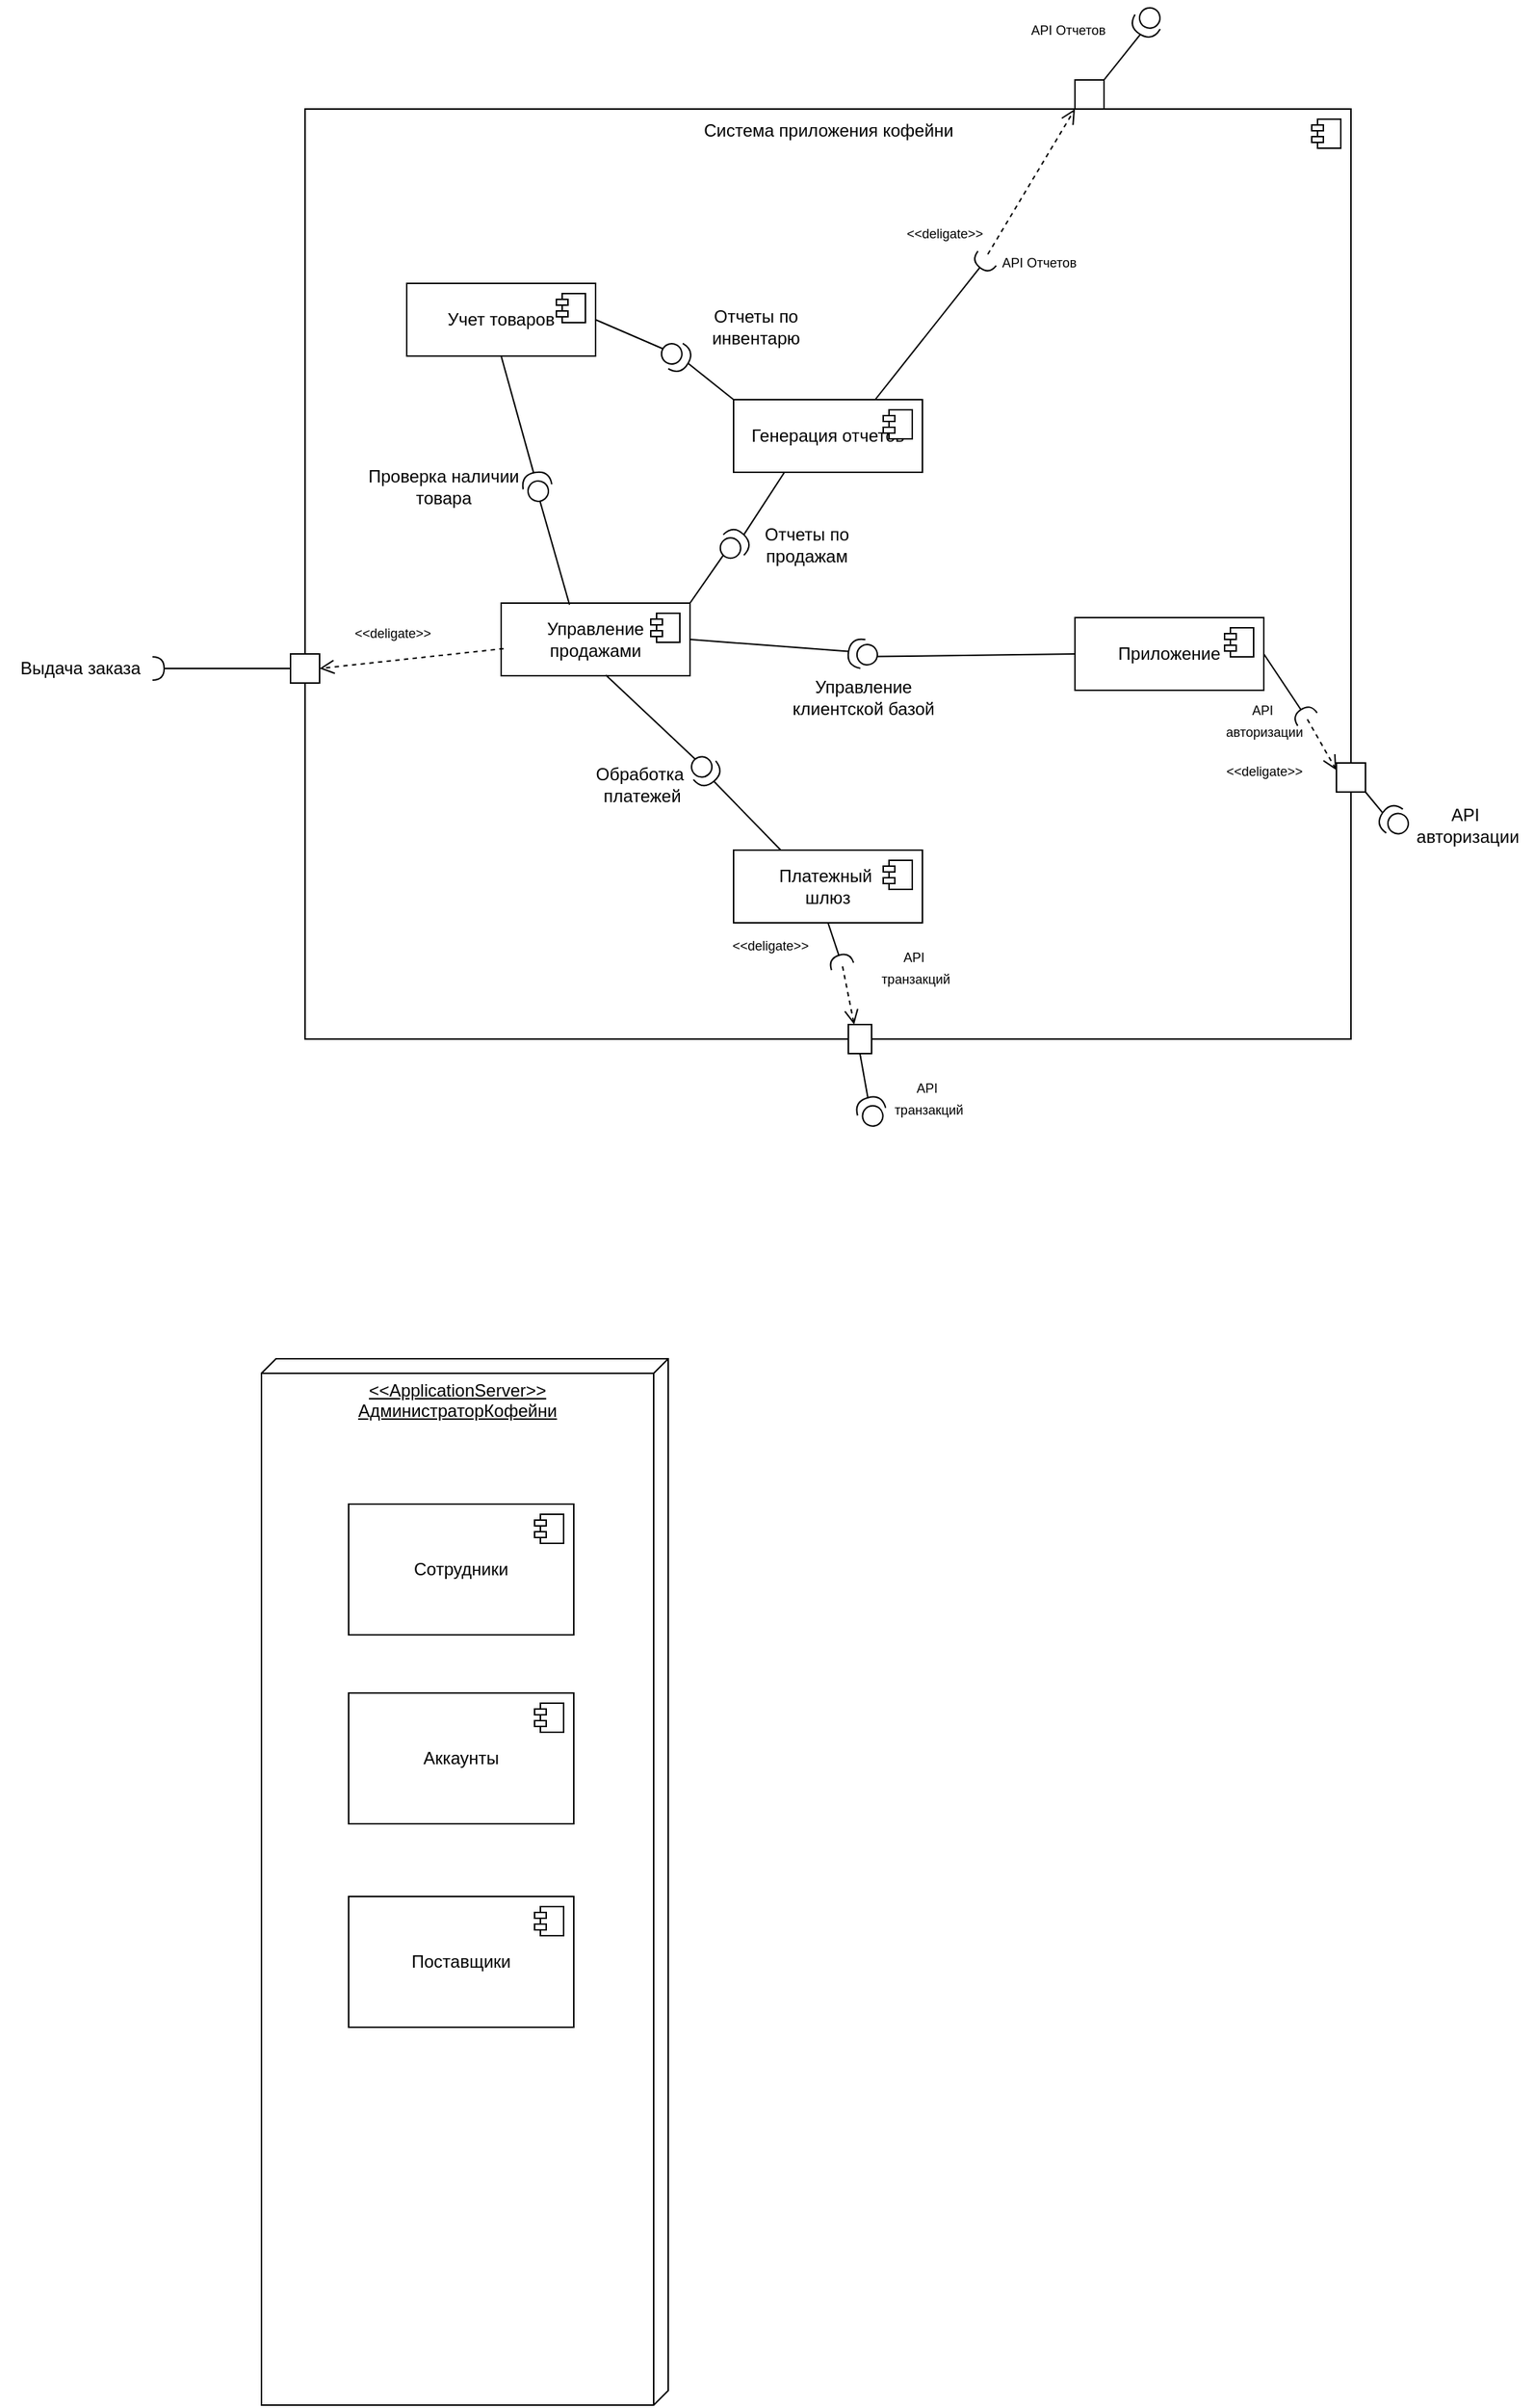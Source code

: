<mxfile version="27.0.9">
  <diagram name="Страница — 1" id="q8ZDGUzupagNcR0ijYZk">
    <mxGraphModel dx="1214" dy="1816" grid="1" gridSize="10" guides="1" tooltips="1" connect="1" arrows="1" fold="1" page="1" pageScale="1" pageWidth="827" pageHeight="1169" math="0" shadow="0">
      <root>
        <mxCell id="0" />
        <mxCell id="1" parent="0" />
        <mxCell id="isBvtHBVdiavnymILCRP-2" value="&lt;div style=&quot;line-height: 140%;&quot;&gt;&lt;br&gt;&lt;/div&gt;" style="html=1;dropTarget=0;whiteSpace=wrap;" vertex="1" parent="1">
          <mxGeometry x="40" y="50" width="720" height="640" as="geometry" />
        </mxCell>
        <mxCell id="isBvtHBVdiavnymILCRP-3" value="" style="shape=module;jettyWidth=8;jettyHeight=4;" vertex="1" parent="isBvtHBVdiavnymILCRP-2">
          <mxGeometry x="1" width="20" height="20" relative="1" as="geometry">
            <mxPoint x="-27" y="7" as="offset" />
          </mxGeometry>
        </mxCell>
        <mxCell id="isBvtHBVdiavnymILCRP-4" value="Система приложения кофейни" style="text;html=1;align=center;verticalAlign=middle;resizable=0;points=[];autosize=1;strokeColor=none;fillColor=none;" vertex="1" parent="1">
          <mxGeometry x="300" y="50" width="200" height="30" as="geometry" />
        </mxCell>
        <mxCell id="isBvtHBVdiavnymILCRP-5" value="Учет товаров" style="html=1;dropTarget=0;whiteSpace=wrap;" vertex="1" parent="1">
          <mxGeometry x="110" y="170" width="130" height="50" as="geometry" />
        </mxCell>
        <mxCell id="isBvtHBVdiavnymILCRP-6" value="" style="shape=module;jettyWidth=8;jettyHeight=4;" vertex="1" parent="isBvtHBVdiavnymILCRP-5">
          <mxGeometry x="1" width="20" height="20" relative="1" as="geometry">
            <mxPoint x="-27" y="7" as="offset" />
          </mxGeometry>
        </mxCell>
        <mxCell id="isBvtHBVdiavnymILCRP-7" value="Приложение" style="html=1;dropTarget=0;whiteSpace=wrap;" vertex="1" parent="1">
          <mxGeometry x="570" y="400" width="130" height="50" as="geometry" />
        </mxCell>
        <mxCell id="isBvtHBVdiavnymILCRP-8" value="" style="shape=module;jettyWidth=8;jettyHeight=4;" vertex="1" parent="isBvtHBVdiavnymILCRP-7">
          <mxGeometry x="1" width="20" height="20" relative="1" as="geometry">
            <mxPoint x="-27" y="7" as="offset" />
          </mxGeometry>
        </mxCell>
        <mxCell id="isBvtHBVdiavnymILCRP-9" value="" style="rounded=0;orthogonalLoop=1;jettySize=auto;html=1;endArrow=halfCircle;endFill=0;endSize=6;strokeWidth=1;sketch=0;fontSize=12;curved=1;exitX=1;exitY=0.5;exitDx=0;exitDy=0;" edge="1" parent="1" source="isBvtHBVdiavnymILCRP-7">
          <mxGeometry relative="1" as="geometry">
            <mxPoint x="735" y="505" as="sourcePoint" />
            <mxPoint x="730" y="470" as="targetPoint" />
          </mxGeometry>
        </mxCell>
        <mxCell id="isBvtHBVdiavnymILCRP-10" value="" style="ellipse;whiteSpace=wrap;html=1;align=center;aspect=fixed;fillColor=none;strokeColor=none;resizable=0;perimeter=centerPerimeter;rotatable=0;allowArrows=0;points=[];outlineConnect=1;" vertex="1" parent="1">
          <mxGeometry x="710" y="500" width="10" height="10" as="geometry" />
        </mxCell>
        <mxCell id="isBvtHBVdiavnymILCRP-11" value="" style="rounded=0;whiteSpace=wrap;html=1;" vertex="1" parent="1">
          <mxGeometry x="750" y="500" width="20" height="20" as="geometry" />
        </mxCell>
        <mxCell id="isBvtHBVdiavnymILCRP-12" value="" style="html=1;verticalAlign=bottom;endArrow=open;dashed=1;endSize=8;curved=0;rounded=0;entryX=0;entryY=0.25;entryDx=0;entryDy=0;" edge="1" parent="1" target="isBvtHBVdiavnymILCRP-11">
          <mxGeometry relative="1" as="geometry">
            <mxPoint x="730" y="470" as="sourcePoint" />
            <mxPoint x="560" y="340" as="targetPoint" />
          </mxGeometry>
        </mxCell>
        <mxCell id="isBvtHBVdiavnymILCRP-13" value="" style="shape=providedRequiredInterface;html=1;verticalLabelPosition=bottom;sketch=0;rotation=-145;" vertex="1" parent="1">
          <mxGeometry x="780" y="530" width="20" height="20" as="geometry" />
        </mxCell>
        <mxCell id="isBvtHBVdiavnymILCRP-16" value="" style="endArrow=none;html=1;rounded=0;entryX=1;entryY=1;entryDx=0;entryDy=0;exitX=1;exitY=0.5;exitDx=0;exitDy=0;exitPerimeter=0;" edge="1" parent="1" source="isBvtHBVdiavnymILCRP-13" target="isBvtHBVdiavnymILCRP-11">
          <mxGeometry width="50" height="50" relative="1" as="geometry">
            <mxPoint x="570" y="360" as="sourcePoint" />
            <mxPoint x="620" y="310" as="targetPoint" />
          </mxGeometry>
        </mxCell>
        <mxCell id="isBvtHBVdiavnymILCRP-17" value="API&amp;nbsp;&lt;div&gt;авторизации&lt;/div&gt;" style="text;html=1;align=center;verticalAlign=middle;resizable=0;points=[];autosize=1;strokeColor=none;fillColor=none;" vertex="1" parent="1">
          <mxGeometry x="795" y="523" width="90" height="40" as="geometry" />
        </mxCell>
        <mxCell id="isBvtHBVdiavnymILCRP-18" value="&lt;font style=&quot;font-size: 9px;&quot;&gt;API&amp;nbsp;&lt;/font&gt;&lt;div&gt;&lt;font style=&quot;font-size: 9px;&quot;&gt;авторизации&lt;/font&gt;&lt;/div&gt;" style="text;html=1;align=center;verticalAlign=middle;resizable=0;points=[];autosize=1;strokeColor=none;fillColor=none;" vertex="1" parent="1">
          <mxGeometry x="660" y="450" width="80" height="40" as="geometry" />
        </mxCell>
        <mxCell id="isBvtHBVdiavnymILCRP-19" value="&lt;font style=&quot;font-size: 9px;&quot;&gt;&amp;lt;&amp;lt;deligate&amp;gt;&amp;gt;&lt;/font&gt;" style="text;html=1;align=center;verticalAlign=middle;resizable=0;points=[];autosize=1;strokeColor=none;fillColor=none;" vertex="1" parent="1">
          <mxGeometry x="660" y="490" width="80" height="30" as="geometry" />
        </mxCell>
        <mxCell id="isBvtHBVdiavnymILCRP-20" value="Управление продажами" style="html=1;dropTarget=0;whiteSpace=wrap;" vertex="1" parent="1">
          <mxGeometry x="175" y="390" width="130" height="50" as="geometry" />
        </mxCell>
        <mxCell id="isBvtHBVdiavnymILCRP-21" value="" style="shape=module;jettyWidth=8;jettyHeight=4;" vertex="1" parent="isBvtHBVdiavnymILCRP-20">
          <mxGeometry x="1" width="20" height="20" relative="1" as="geometry">
            <mxPoint x="-27" y="7" as="offset" />
          </mxGeometry>
        </mxCell>
        <mxCell id="isBvtHBVdiavnymILCRP-22" value="" style="shape=providedRequiredInterface;html=1;verticalLabelPosition=bottom;sketch=0;rotation=-170;" vertex="1" parent="1">
          <mxGeometry x="413.997" y="414.997" width="20" height="20" as="geometry" />
        </mxCell>
        <mxCell id="isBvtHBVdiavnymILCRP-23" value="" style="endArrow=none;html=1;rounded=0;entryX=0;entryY=0.5;entryDx=0;entryDy=0;exitX=0;exitY=0.5;exitDx=0;exitDy=0;entryPerimeter=0;" edge="1" parent="1" source="isBvtHBVdiavnymILCRP-7" target="isBvtHBVdiavnymILCRP-22">
          <mxGeometry width="50" height="50" relative="1" as="geometry">
            <mxPoint x="532" y="564" as="sourcePoint" />
            <mxPoint x="520" y="550" as="targetPoint" />
          </mxGeometry>
        </mxCell>
        <mxCell id="isBvtHBVdiavnymILCRP-24" value="" style="endArrow=none;html=1;rounded=0;entryX=1;entryY=0.5;entryDx=0;entryDy=0;exitX=1;exitY=0.5;exitDx=0;exitDy=0;exitPerimeter=0;" edge="1" parent="1" source="isBvtHBVdiavnymILCRP-22" target="isBvtHBVdiavnymILCRP-20">
          <mxGeometry width="50" height="50" relative="1" as="geometry">
            <mxPoint x="596" y="480" as="sourcePoint" />
            <mxPoint x="460" y="482" as="targetPoint" />
          </mxGeometry>
        </mxCell>
        <mxCell id="isBvtHBVdiavnymILCRP-25" value="Управление &lt;br&gt;клиентской базой" style="text;html=1;align=center;verticalAlign=middle;resizable=0;points=[];autosize=1;strokeColor=none;fillColor=none;" vertex="1" parent="1">
          <mxGeometry x="364" y="435" width="120" height="40" as="geometry" />
        </mxCell>
        <mxCell id="isBvtHBVdiavnymILCRP-26" value="Платежный&amp;nbsp;&lt;div&gt;шлюз&lt;/div&gt;" style="html=1;dropTarget=0;whiteSpace=wrap;" vertex="1" parent="1">
          <mxGeometry x="335" y="560" width="130" height="50" as="geometry" />
        </mxCell>
        <mxCell id="isBvtHBVdiavnymILCRP-27" value="" style="shape=module;jettyWidth=8;jettyHeight=4;" vertex="1" parent="isBvtHBVdiavnymILCRP-26">
          <mxGeometry x="1" width="20" height="20" relative="1" as="geometry">
            <mxPoint x="-27" y="7" as="offset" />
          </mxGeometry>
        </mxCell>
        <mxCell id="isBvtHBVdiavnymILCRP-28" value="" style="shape=providedRequiredInterface;html=1;verticalLabelPosition=bottom;sketch=0;rotation=50;" vertex="1" parent="1">
          <mxGeometry x="304.997" y="494.997" width="20" height="20" as="geometry" />
        </mxCell>
        <mxCell id="isBvtHBVdiavnymILCRP-30" value="" style="endArrow=none;html=1;rounded=0;entryX=0.554;entryY=0.99;entryDx=0;entryDy=0;exitX=0;exitY=0.5;exitDx=0;exitDy=0;exitPerimeter=0;entryPerimeter=0;" edge="1" parent="1" source="isBvtHBVdiavnymILCRP-28" target="isBvtHBVdiavnymILCRP-20">
          <mxGeometry width="50" height="50" relative="1" as="geometry">
            <mxPoint x="489" y="508" as="sourcePoint" />
            <mxPoint x="380" y="500" as="targetPoint" />
          </mxGeometry>
        </mxCell>
        <mxCell id="isBvtHBVdiavnymILCRP-31" value="" style="endArrow=none;html=1;rounded=0;entryX=1;entryY=0.5;entryDx=0;entryDy=0;exitX=0.25;exitY=0;exitDx=0;exitDy=0;entryPerimeter=0;" edge="1" parent="1" source="isBvtHBVdiavnymILCRP-26" target="isBvtHBVdiavnymILCRP-28">
          <mxGeometry width="50" height="50" relative="1" as="geometry">
            <mxPoint x="462" y="577" as="sourcePoint" />
            <mxPoint x="400" y="520" as="targetPoint" />
          </mxGeometry>
        </mxCell>
        <mxCell id="isBvtHBVdiavnymILCRP-32" value="Обработка&lt;br&gt;&amp;nbsp;платежей" style="text;html=1;align=center;verticalAlign=middle;resizable=0;points=[];autosize=1;strokeColor=none;fillColor=none;" vertex="1" parent="1">
          <mxGeometry x="230" y="495" width="80" height="40" as="geometry" />
        </mxCell>
        <mxCell id="isBvtHBVdiavnymILCRP-33" value="" style="shape=providedRequiredInterface;html=1;verticalLabelPosition=bottom;sketch=0;rotation=-100;" vertex="1" parent="1">
          <mxGeometry x="189.998" y="299.998" width="20" height="20" as="geometry" />
        </mxCell>
        <mxCell id="isBvtHBVdiavnymILCRP-34" value="" style="endArrow=none;html=1;rounded=0;entryX=0.5;entryY=1;entryDx=0;entryDy=0;" edge="1" parent="1" source="isBvtHBVdiavnymILCRP-33" target="isBvtHBVdiavnymILCRP-5">
          <mxGeometry width="50" height="50" relative="1" as="geometry">
            <mxPoint x="842" y="337" as="sourcePoint" />
            <mxPoint x="780" y="280" as="targetPoint" />
          </mxGeometry>
        </mxCell>
        <mxCell id="isBvtHBVdiavnymILCRP-35" value="" style="endArrow=none;html=1;rounded=0;entryX=0;entryY=0.5;entryDx=0;entryDy=0;entryPerimeter=0;exitX=0.362;exitY=0.023;exitDx=0;exitDy=0;exitPerimeter=0;" edge="1" parent="1" source="isBvtHBVdiavnymILCRP-20" target="isBvtHBVdiavnymILCRP-33">
          <mxGeometry width="50" height="50" relative="1" as="geometry">
            <mxPoint x="272" y="370" as="sourcePoint" />
            <mxPoint x="250" y="290" as="targetPoint" />
          </mxGeometry>
        </mxCell>
        <mxCell id="isBvtHBVdiavnymILCRP-36" value="Проверка наличии&lt;br&gt;товара" style="text;html=1;align=center;verticalAlign=middle;resizable=0;points=[];autosize=1;strokeColor=none;fillColor=none;" vertex="1" parent="1">
          <mxGeometry x="70" y="290" width="130" height="40" as="geometry" />
        </mxCell>
        <mxCell id="isBvtHBVdiavnymILCRP-37" value="Генерация отчетов" style="html=1;dropTarget=0;whiteSpace=wrap;" vertex="1" parent="1">
          <mxGeometry x="335" y="250" width="130" height="50" as="geometry" />
        </mxCell>
        <mxCell id="isBvtHBVdiavnymILCRP-38" value="" style="shape=module;jettyWidth=8;jettyHeight=4;" vertex="1" parent="isBvtHBVdiavnymILCRP-37">
          <mxGeometry x="1" width="20" height="20" relative="1" as="geometry">
            <mxPoint x="-27" y="7" as="offset" />
          </mxGeometry>
        </mxCell>
        <mxCell id="isBvtHBVdiavnymILCRP-39" value="" style="shape=providedRequiredInterface;html=1;verticalLabelPosition=bottom;sketch=0;rotation=30;" vertex="1" parent="1">
          <mxGeometry x="285.005" y="210.005" width="20" height="20" as="geometry" />
        </mxCell>
        <mxCell id="isBvtHBVdiavnymILCRP-40" value="" style="endArrow=none;html=1;rounded=0;entryX=1;entryY=0.5;entryDx=0;entryDy=0;exitX=0;exitY=0.5;exitDx=0;exitDy=0;exitPerimeter=0;" edge="1" parent="1" source="isBvtHBVdiavnymILCRP-39" target="isBvtHBVdiavnymILCRP-5">
          <mxGeometry width="50" height="50" relative="1" as="geometry">
            <mxPoint x="202" y="340" as="sourcePoint" />
            <mxPoint x="180" y="260" as="targetPoint" />
          </mxGeometry>
        </mxCell>
        <mxCell id="isBvtHBVdiavnymILCRP-41" value="" style="endArrow=none;html=1;rounded=0;entryX=0;entryY=0;entryDx=0;entryDy=0;exitX=1;exitY=0.5;exitDx=0;exitDy=0;exitPerimeter=0;" edge="1" parent="1" source="isBvtHBVdiavnymILCRP-39" target="isBvtHBVdiavnymILCRP-37">
          <mxGeometry width="50" height="50" relative="1" as="geometry">
            <mxPoint x="310" y="230" as="sourcePoint" />
            <mxPoint x="260" y="200" as="targetPoint" />
          </mxGeometry>
        </mxCell>
        <mxCell id="isBvtHBVdiavnymILCRP-42" value="Отчеты по &lt;br&gt;инвентарю" style="text;html=1;align=center;verticalAlign=middle;resizable=0;points=[];autosize=1;strokeColor=none;fillColor=none;" vertex="1" parent="1">
          <mxGeometry x="310" y="180" width="80" height="40" as="geometry" />
        </mxCell>
        <mxCell id="isBvtHBVdiavnymILCRP-43" value="" style="rounded=0;orthogonalLoop=1;jettySize=auto;html=1;endArrow=halfCircle;endFill=0;endSize=6;strokeWidth=1;sketch=0;fontSize=12;curved=1;exitX=0.75;exitY=0;exitDx=0;exitDy=0;entryX=-0.007;entryY=0.428;entryDx=0;entryDy=0;entryPerimeter=0;" edge="1" target="isBvtHBVdiavnymILCRP-45" parent="1" source="isBvtHBVdiavnymILCRP-37">
          <mxGeometry relative="1" as="geometry">
            <mxPoint x="585" y="165" as="sourcePoint" />
            <mxPoint x="460" y="220" as="targetPoint" />
          </mxGeometry>
        </mxCell>
        <mxCell id="isBvtHBVdiavnymILCRP-44" value="" style="ellipse;whiteSpace=wrap;html=1;align=center;aspect=fixed;fillColor=none;strokeColor=none;resizable=0;perimeter=centerPerimeter;rotatable=0;allowArrows=0;points=[];outlineConnect=1;" vertex="1" parent="1">
          <mxGeometry x="560" y="160" width="10" height="10" as="geometry" />
        </mxCell>
        <mxCell id="isBvtHBVdiavnymILCRP-45" value="&lt;font style=&quot;font-size: 9px;&quot;&gt;API Отчетов&lt;/font&gt;" style="text;html=1;align=center;verticalAlign=middle;resizable=0;points=[];autosize=1;strokeColor=none;fillColor=none;" vertex="1" parent="1">
          <mxGeometry x="510" y="140" width="70" height="30" as="geometry" />
        </mxCell>
        <mxCell id="isBvtHBVdiavnymILCRP-46" value="" style="rounded=0;whiteSpace=wrap;html=1;" vertex="1" parent="1">
          <mxGeometry x="570" y="30" width="20" height="20" as="geometry" />
        </mxCell>
        <mxCell id="isBvtHBVdiavnymILCRP-48" value="&lt;font style=&quot;font-size: 9px;&quot;&gt;&amp;lt;&amp;lt;deligate&amp;gt;&amp;gt;&lt;/font&gt;" style="text;html=1;align=center;verticalAlign=middle;resizable=0;points=[];autosize=1;strokeColor=none;fillColor=none;" vertex="1" parent="1">
          <mxGeometry x="440" y="120" width="80" height="30" as="geometry" />
        </mxCell>
        <mxCell id="isBvtHBVdiavnymILCRP-49" value="" style="html=1;verticalAlign=bottom;endArrow=open;dashed=1;endSize=8;curved=0;rounded=0;exitX=0.875;exitY=1;exitDx=0;exitDy=0;exitPerimeter=0;" edge="1" parent="1" source="isBvtHBVdiavnymILCRP-48">
          <mxGeometry relative="1" as="geometry">
            <mxPoint x="510" y="160" as="sourcePoint" />
            <mxPoint x="570" y="50" as="targetPoint" />
          </mxGeometry>
        </mxCell>
        <mxCell id="isBvtHBVdiavnymILCRP-51" value="" style="shape=providedRequiredInterface;html=1;verticalLabelPosition=bottom;sketch=0;rotation=120;" vertex="1" parent="1">
          <mxGeometry x="609.997" y="-20.003" width="20" height="20" as="geometry" />
        </mxCell>
        <mxCell id="isBvtHBVdiavnymILCRP-52" value="" style="endArrow=none;html=1;rounded=0;entryX=1;entryY=0.5;entryDx=0;entryDy=0;exitX=1;exitY=0;exitDx=0;exitDy=0;entryPerimeter=0;" edge="1" parent="1" source="isBvtHBVdiavnymILCRP-46" target="isBvtHBVdiavnymILCRP-51">
          <mxGeometry width="50" height="50" relative="1" as="geometry">
            <mxPoint x="310" y="230" as="sourcePoint" />
            <mxPoint x="341" y="255" as="targetPoint" />
          </mxGeometry>
        </mxCell>
        <mxCell id="isBvtHBVdiavnymILCRP-53" value="&lt;font style=&quot;font-size: 9px;&quot;&gt;API Отчетов&lt;/font&gt;" style="text;html=1;align=center;verticalAlign=middle;resizable=0;points=[];autosize=1;strokeColor=none;fillColor=none;" vertex="1" parent="1">
          <mxGeometry x="530" y="-20" width="70" height="30" as="geometry" />
        </mxCell>
        <mxCell id="isBvtHBVdiavnymILCRP-54" value="" style="shape=providedRequiredInterface;html=1;verticalLabelPosition=bottom;sketch=0;rotation=-45;" vertex="1" parent="1">
          <mxGeometry x="324.995" y="340.005" width="20" height="20" as="geometry" />
        </mxCell>
        <mxCell id="isBvtHBVdiavnymILCRP-55" value="" style="endArrow=none;html=1;rounded=0;entryX=0;entryY=0.5;entryDx=0;entryDy=0;entryPerimeter=0;exitX=1;exitY=0;exitDx=0;exitDy=0;" edge="1" parent="1" source="isBvtHBVdiavnymILCRP-20" target="isBvtHBVdiavnymILCRP-54">
          <mxGeometry width="50" height="50" relative="1" as="geometry">
            <mxPoint x="230" y="421" as="sourcePoint" />
            <mxPoint x="210" y="350" as="targetPoint" />
          </mxGeometry>
        </mxCell>
        <mxCell id="isBvtHBVdiavnymILCRP-57" value="" style="endArrow=none;html=1;rounded=0;entryX=1;entryY=0.5;entryDx=0;entryDy=0;entryPerimeter=0;" edge="1" parent="1" target="isBvtHBVdiavnymILCRP-54">
          <mxGeometry width="50" height="50" relative="1" as="geometry">
            <mxPoint x="370" y="300" as="sourcePoint" />
            <mxPoint x="333" y="370" as="targetPoint" />
          </mxGeometry>
        </mxCell>
        <mxCell id="isBvtHBVdiavnymILCRP-58" value="Отчеты по&lt;br&gt;продажам" style="text;html=1;align=center;verticalAlign=middle;resizable=0;points=[];autosize=1;strokeColor=none;fillColor=none;" vertex="1" parent="1">
          <mxGeometry x="344.99" y="330" width="80" height="40" as="geometry" />
        </mxCell>
        <mxCell id="isBvtHBVdiavnymILCRP-59" value="" style="ellipse;whiteSpace=wrap;html=1;align=center;aspect=fixed;fillColor=none;strokeColor=none;resizable=0;perimeter=centerPerimeter;rotatable=0;allowArrows=0;points=[];outlineConnect=1;" vertex="1" parent="1">
          <mxGeometry x="-120" y="480.003" width="10" height="10" as="geometry" />
        </mxCell>
        <mxCell id="isBvtHBVdiavnymILCRP-61" value="" style="rounded=0;whiteSpace=wrap;html=1;" vertex="1" parent="1">
          <mxGeometry x="30" y="425.003" width="20" height="20" as="geometry" />
        </mxCell>
        <mxCell id="isBvtHBVdiavnymILCRP-62" value="" style="html=1;verticalAlign=bottom;endArrow=open;dashed=1;endSize=8;curved=0;rounded=0;exitX=0.013;exitY=0.627;exitDx=0;exitDy=0;exitPerimeter=0;entryX=1;entryY=0.5;entryDx=0;entryDy=0;" edge="1" parent="1" source="isBvtHBVdiavnymILCRP-20" target="isBvtHBVdiavnymILCRP-61">
          <mxGeometry relative="1" as="geometry">
            <mxPoint x="-170" y="470.003" as="sourcePoint" />
            <mxPoint x="-110" y="370.003" as="targetPoint" />
          </mxGeometry>
        </mxCell>
        <mxCell id="isBvtHBVdiavnymILCRP-66" value="" style="rounded=0;orthogonalLoop=1;jettySize=auto;html=1;endArrow=halfCircle;endFill=0;endSize=6;strokeWidth=1;sketch=0;fontSize=12;curved=1;exitX=0;exitY=0.5;exitDx=0;exitDy=0;" edge="1" target="isBvtHBVdiavnymILCRP-67" parent="1" source="isBvtHBVdiavnymILCRP-61">
          <mxGeometry relative="1" as="geometry">
            <mxPoint x="-10" y="435" as="sourcePoint" />
          </mxGeometry>
        </mxCell>
        <mxCell id="isBvtHBVdiavnymILCRP-67" value="" style="ellipse;whiteSpace=wrap;html=1;align=center;aspect=fixed;fillColor=none;strokeColor=none;resizable=0;perimeter=centerPerimeter;rotatable=0;allowArrows=0;points=[];outlineConnect=1;" vertex="1" parent="1">
          <mxGeometry x="-70" y="430" width="10" height="10" as="geometry" />
        </mxCell>
        <mxCell id="isBvtHBVdiavnymILCRP-68" value="&lt;font style=&quot;font-size: 9px;&quot;&gt;&amp;lt;&amp;lt;deligate&amp;gt;&amp;gt;&lt;/font&gt;" style="text;html=1;align=center;verticalAlign=middle;resizable=0;points=[];autosize=1;strokeColor=none;fillColor=none;" vertex="1" parent="1">
          <mxGeometry x="60" y="395" width="80" height="30" as="geometry" />
        </mxCell>
        <mxCell id="isBvtHBVdiavnymILCRP-69" value="Выдача заказа" style="text;html=1;align=center;verticalAlign=middle;resizable=0;points=[];autosize=1;strokeColor=none;fillColor=none;" vertex="1" parent="1">
          <mxGeometry x="-170" y="420" width="110" height="30" as="geometry" />
        </mxCell>
        <mxCell id="isBvtHBVdiavnymILCRP-71" value="" style="rounded=0;orthogonalLoop=1;jettySize=auto;html=1;endArrow=halfCircle;endFill=0;endSize=6;strokeWidth=1;sketch=0;fontSize=12;curved=1;exitX=0.5;exitY=1;exitDx=0;exitDy=0;" edge="1" parent="1" source="isBvtHBVdiavnymILCRP-26">
          <mxGeometry relative="1" as="geometry">
            <mxPoint x="399" y="640" as="sourcePoint" />
            <mxPoint x="410" y="640" as="targetPoint" />
          </mxGeometry>
        </mxCell>
        <mxCell id="isBvtHBVdiavnymILCRP-72" value="" style="ellipse;whiteSpace=wrap;html=1;align=center;aspect=fixed;fillColor=none;strokeColor=none;resizable=0;perimeter=centerPerimeter;rotatable=0;allowArrows=0;points=[];outlineConnect=1;" vertex="1" parent="1">
          <mxGeometry x="490" y="833" width="10" height="10" as="geometry" />
        </mxCell>
        <mxCell id="isBvtHBVdiavnymILCRP-73" value="" style="rounded=0;whiteSpace=wrap;html=1;" vertex="1" parent="1">
          <mxGeometry x="414" y="680" width="16" height="20" as="geometry" />
        </mxCell>
        <mxCell id="isBvtHBVdiavnymILCRP-74" value="" style="html=1;verticalAlign=bottom;endArrow=open;dashed=1;endSize=8;curved=0;rounded=0;entryX=0.25;entryY=0;entryDx=0;entryDy=0;" edge="1" parent="1" target="isBvtHBVdiavnymILCRP-73">
          <mxGeometry relative="1" as="geometry">
            <mxPoint x="410" y="640" as="sourcePoint" />
            <mxPoint x="340" y="673" as="targetPoint" />
          </mxGeometry>
        </mxCell>
        <mxCell id="isBvtHBVdiavnymILCRP-75" value="" style="shape=providedRequiredInterface;html=1;verticalLabelPosition=bottom;sketch=0;rotation=-105;" vertex="1" parent="1">
          <mxGeometry x="420" y="730" width="20" height="20" as="geometry" />
        </mxCell>
        <mxCell id="isBvtHBVdiavnymILCRP-77" value="&lt;font style=&quot;font-size: 9px;&quot;&gt;API&amp;nbsp;&lt;/font&gt;&lt;div&gt;&lt;font style=&quot;font-size: 9px;&quot;&gt;транзакций&lt;/font&gt;&lt;/div&gt;" style="text;html=1;align=center;verticalAlign=middle;resizable=0;points=[];autosize=1;strokeColor=none;fillColor=none;" vertex="1" parent="1">
          <mxGeometry x="425" y="620" width="70" height="40" as="geometry" />
        </mxCell>
        <mxCell id="isBvtHBVdiavnymILCRP-78" value="&lt;font style=&quot;font-size: 9px;&quot;&gt;&amp;lt;&amp;lt;deligate&amp;gt;&amp;gt;&lt;/font&gt;" style="text;html=1;align=center;verticalAlign=middle;resizable=0;points=[];autosize=1;strokeColor=none;fillColor=none;" vertex="1" parent="1">
          <mxGeometry x="320" y="610" width="80" height="30" as="geometry" />
        </mxCell>
        <mxCell id="isBvtHBVdiavnymILCRP-80" value="" style="endArrow=none;html=1;rounded=0;entryX=0.5;entryY=1;entryDx=0;entryDy=0;exitX=1;exitY=0.5;exitDx=0;exitDy=0;exitPerimeter=0;" edge="1" parent="1" source="isBvtHBVdiavnymILCRP-75" target="isBvtHBVdiavnymILCRP-73">
          <mxGeometry width="50" height="50" relative="1" as="geometry">
            <mxPoint x="387" y="577" as="sourcePoint" />
            <mxPoint x="340" y="530" as="targetPoint" />
          </mxGeometry>
        </mxCell>
        <mxCell id="isBvtHBVdiavnymILCRP-81" value="&lt;font style=&quot;font-size: 9px;&quot;&gt;API&amp;nbsp;&lt;/font&gt;&lt;div&gt;&lt;font style=&quot;font-size: 9px;&quot;&gt;транзакций&lt;/font&gt;&lt;/div&gt;" style="text;html=1;align=center;verticalAlign=middle;resizable=0;points=[];autosize=1;strokeColor=none;fillColor=none;" vertex="1" parent="1">
          <mxGeometry x="434" y="710" width="70" height="40" as="geometry" />
        </mxCell>
        <mxCell id="isBvtHBVdiavnymILCRP-82" value="&amp;lt;&amp;lt;ApplicationServer&amp;gt;&amp;gt;&lt;br&gt;АдминистраторКофейни" style="verticalAlign=top;align=center;spacingTop=8;spacingLeft=2;spacingRight=12;shape=cube;size=10;direction=south;fontStyle=4;html=1;whiteSpace=wrap;" vertex="1" parent="1">
          <mxGeometry x="10" y="910" width="280" height="720" as="geometry" />
        </mxCell>
        <mxCell id="isBvtHBVdiavnymILCRP-83" value="Сотрудники" style="html=1;dropTarget=0;whiteSpace=wrap;" vertex="1" parent="1">
          <mxGeometry x="70" y="1010" width="155" height="90" as="geometry" />
        </mxCell>
        <mxCell id="isBvtHBVdiavnymILCRP-84" value="" style="shape=module;jettyWidth=8;jettyHeight=4;" vertex="1" parent="isBvtHBVdiavnymILCRP-83">
          <mxGeometry x="1" width="20" height="20" relative="1" as="geometry">
            <mxPoint x="-27" y="7" as="offset" />
          </mxGeometry>
        </mxCell>
        <mxCell id="isBvtHBVdiavnymILCRP-87" value="Поставщики" style="html=1;dropTarget=0;whiteSpace=wrap;" vertex="1" parent="1">
          <mxGeometry x="70" y="1280" width="155" height="90" as="geometry" />
        </mxCell>
        <mxCell id="isBvtHBVdiavnymILCRP-88" value="" style="shape=module;jettyWidth=8;jettyHeight=4;" vertex="1" parent="isBvtHBVdiavnymILCRP-87">
          <mxGeometry x="1" width="20" height="20" relative="1" as="geometry">
            <mxPoint x="-27" y="7" as="offset" />
          </mxGeometry>
        </mxCell>
        <mxCell id="isBvtHBVdiavnymILCRP-89" value="Аккаунты" style="html=1;dropTarget=0;whiteSpace=wrap;" vertex="1" parent="1">
          <mxGeometry x="70" y="1140" width="155" height="90" as="geometry" />
        </mxCell>
        <mxCell id="isBvtHBVdiavnymILCRP-90" value="" style="shape=module;jettyWidth=8;jettyHeight=4;" vertex="1" parent="isBvtHBVdiavnymILCRP-89">
          <mxGeometry x="1" width="20" height="20" relative="1" as="geometry">
            <mxPoint x="-27" y="7" as="offset" />
          </mxGeometry>
        </mxCell>
      </root>
    </mxGraphModel>
  </diagram>
</mxfile>
